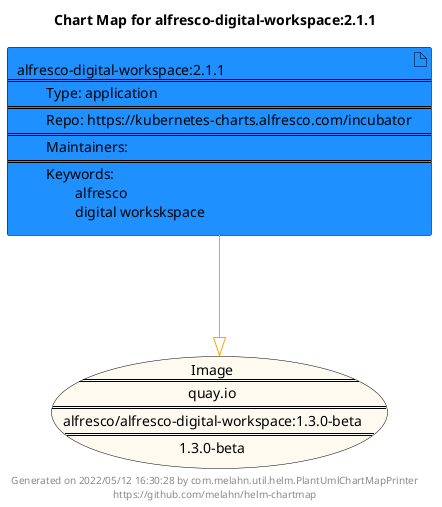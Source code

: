 @startuml
skinparam linetype ortho
skinparam backgroundColor white
skinparam usecaseBorderColor black
skinparam usecaseArrowColor LightSlateGray
skinparam artifactBorderColor black
skinparam artifactArrowColor LightSlateGray

title Chart Map for alfresco-digital-workspace:2.1.1

'There is one referenced Helm Chart
artifact "alfresco-digital-workspace:2.1.1\n====\n\tType: application\n====\n\tRepo: https://kubernetes-charts.alfresco.com/incubator\n====\n\tMaintainers: \n====\n\tKeywords: \n\t\talfresco\n\t\tdigital workskspace" as alfresco_digital_workspace_2_1_1 #DodgerBlue

'There is one referenced Docker Image
usecase "Image\n====\nquay.io\n====\nalfresco/alfresco-digital-workspace:1.3.0-beta\n====\n1.3.0-beta" as quay_io_alfresco_alfresco_digital_workspace_1_3_0_beta #FloralWhite

'Chart Dependencies
alfresco_digital_workspace_2_1_1--[#orange]-|>quay_io_alfresco_alfresco_digital_workspace_1_3_0_beta

center footer Generated on 2022/05/12 16:30:28 by com.melahn.util.helm.PlantUmlChartMapPrinter\nhttps://github.com/melahn/helm-chartmap
@enduml

